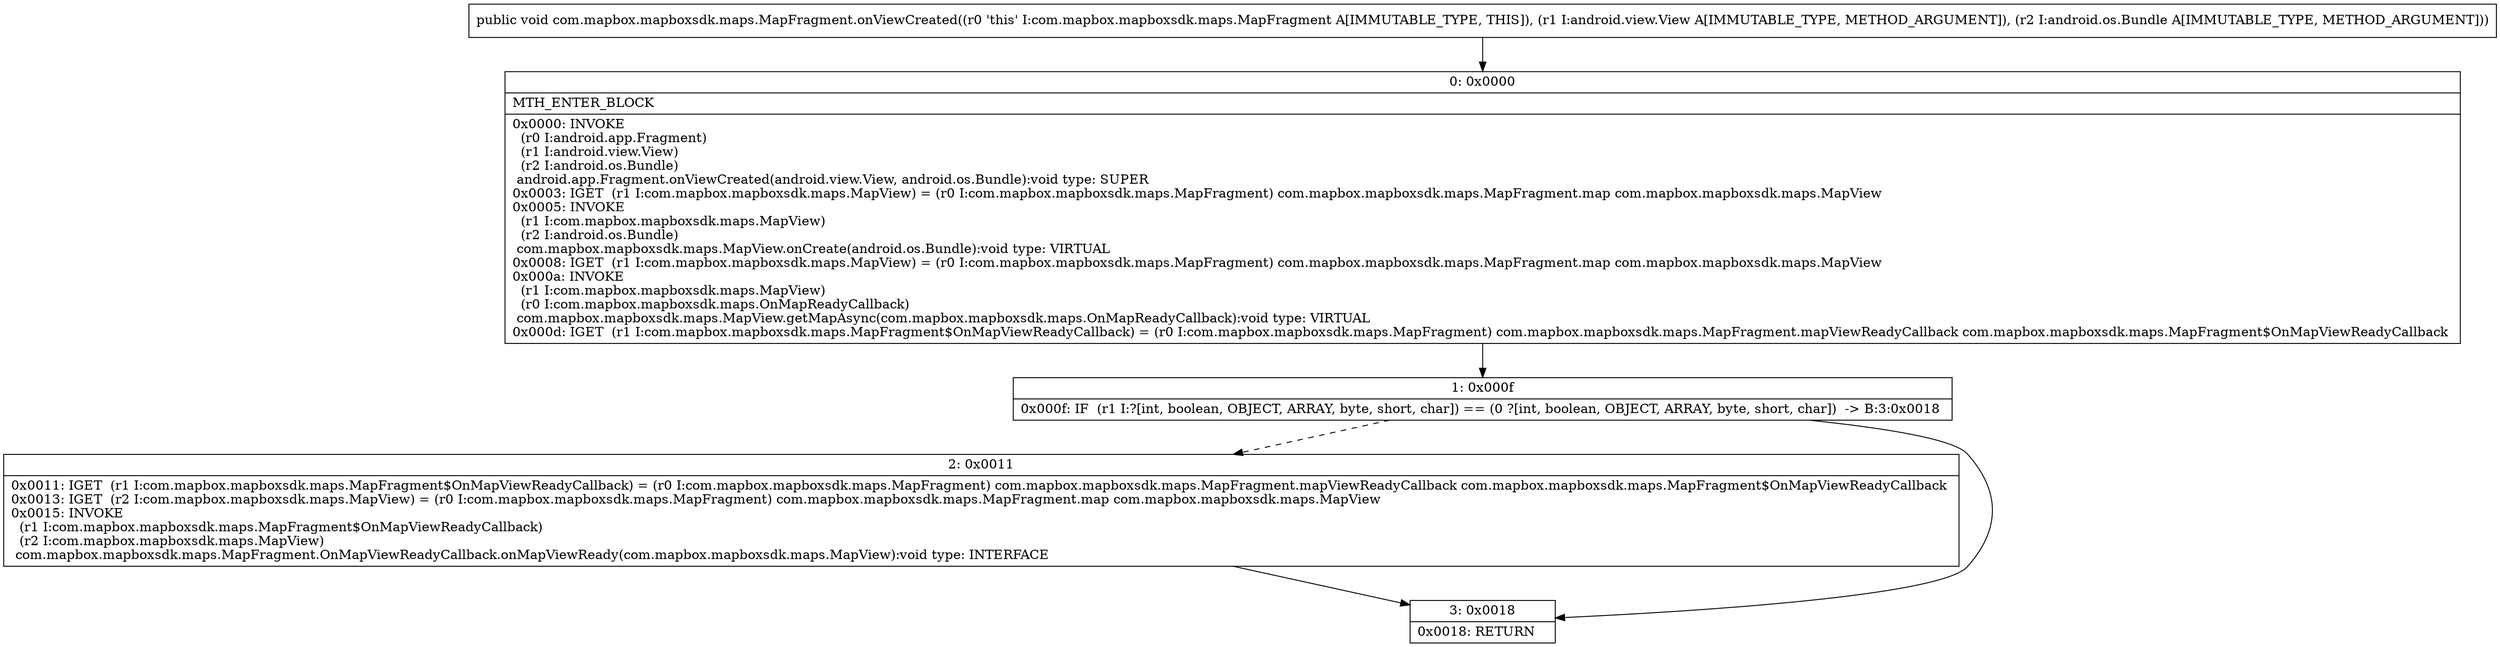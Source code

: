 digraph "CFG forcom.mapbox.mapboxsdk.maps.MapFragment.onViewCreated(Landroid\/view\/View;Landroid\/os\/Bundle;)V" {
Node_0 [shape=record,label="{0\:\ 0x0000|MTH_ENTER_BLOCK\l|0x0000: INVOKE  \l  (r0 I:android.app.Fragment)\l  (r1 I:android.view.View)\l  (r2 I:android.os.Bundle)\l android.app.Fragment.onViewCreated(android.view.View, android.os.Bundle):void type: SUPER \l0x0003: IGET  (r1 I:com.mapbox.mapboxsdk.maps.MapView) = (r0 I:com.mapbox.mapboxsdk.maps.MapFragment) com.mapbox.mapboxsdk.maps.MapFragment.map com.mapbox.mapboxsdk.maps.MapView \l0x0005: INVOKE  \l  (r1 I:com.mapbox.mapboxsdk.maps.MapView)\l  (r2 I:android.os.Bundle)\l com.mapbox.mapboxsdk.maps.MapView.onCreate(android.os.Bundle):void type: VIRTUAL \l0x0008: IGET  (r1 I:com.mapbox.mapboxsdk.maps.MapView) = (r0 I:com.mapbox.mapboxsdk.maps.MapFragment) com.mapbox.mapboxsdk.maps.MapFragment.map com.mapbox.mapboxsdk.maps.MapView \l0x000a: INVOKE  \l  (r1 I:com.mapbox.mapboxsdk.maps.MapView)\l  (r0 I:com.mapbox.mapboxsdk.maps.OnMapReadyCallback)\l com.mapbox.mapboxsdk.maps.MapView.getMapAsync(com.mapbox.mapboxsdk.maps.OnMapReadyCallback):void type: VIRTUAL \l0x000d: IGET  (r1 I:com.mapbox.mapboxsdk.maps.MapFragment$OnMapViewReadyCallback) = (r0 I:com.mapbox.mapboxsdk.maps.MapFragment) com.mapbox.mapboxsdk.maps.MapFragment.mapViewReadyCallback com.mapbox.mapboxsdk.maps.MapFragment$OnMapViewReadyCallback \l}"];
Node_1 [shape=record,label="{1\:\ 0x000f|0x000f: IF  (r1 I:?[int, boolean, OBJECT, ARRAY, byte, short, char]) == (0 ?[int, boolean, OBJECT, ARRAY, byte, short, char])  \-\> B:3:0x0018 \l}"];
Node_2 [shape=record,label="{2\:\ 0x0011|0x0011: IGET  (r1 I:com.mapbox.mapboxsdk.maps.MapFragment$OnMapViewReadyCallback) = (r0 I:com.mapbox.mapboxsdk.maps.MapFragment) com.mapbox.mapboxsdk.maps.MapFragment.mapViewReadyCallback com.mapbox.mapboxsdk.maps.MapFragment$OnMapViewReadyCallback \l0x0013: IGET  (r2 I:com.mapbox.mapboxsdk.maps.MapView) = (r0 I:com.mapbox.mapboxsdk.maps.MapFragment) com.mapbox.mapboxsdk.maps.MapFragment.map com.mapbox.mapboxsdk.maps.MapView \l0x0015: INVOKE  \l  (r1 I:com.mapbox.mapboxsdk.maps.MapFragment$OnMapViewReadyCallback)\l  (r2 I:com.mapbox.mapboxsdk.maps.MapView)\l com.mapbox.mapboxsdk.maps.MapFragment.OnMapViewReadyCallback.onMapViewReady(com.mapbox.mapboxsdk.maps.MapView):void type: INTERFACE \l}"];
Node_3 [shape=record,label="{3\:\ 0x0018|0x0018: RETURN   \l}"];
MethodNode[shape=record,label="{public void com.mapbox.mapboxsdk.maps.MapFragment.onViewCreated((r0 'this' I:com.mapbox.mapboxsdk.maps.MapFragment A[IMMUTABLE_TYPE, THIS]), (r1 I:android.view.View A[IMMUTABLE_TYPE, METHOD_ARGUMENT]), (r2 I:android.os.Bundle A[IMMUTABLE_TYPE, METHOD_ARGUMENT])) }"];
MethodNode -> Node_0;
Node_0 -> Node_1;
Node_1 -> Node_2[style=dashed];
Node_1 -> Node_3;
Node_2 -> Node_3;
}

